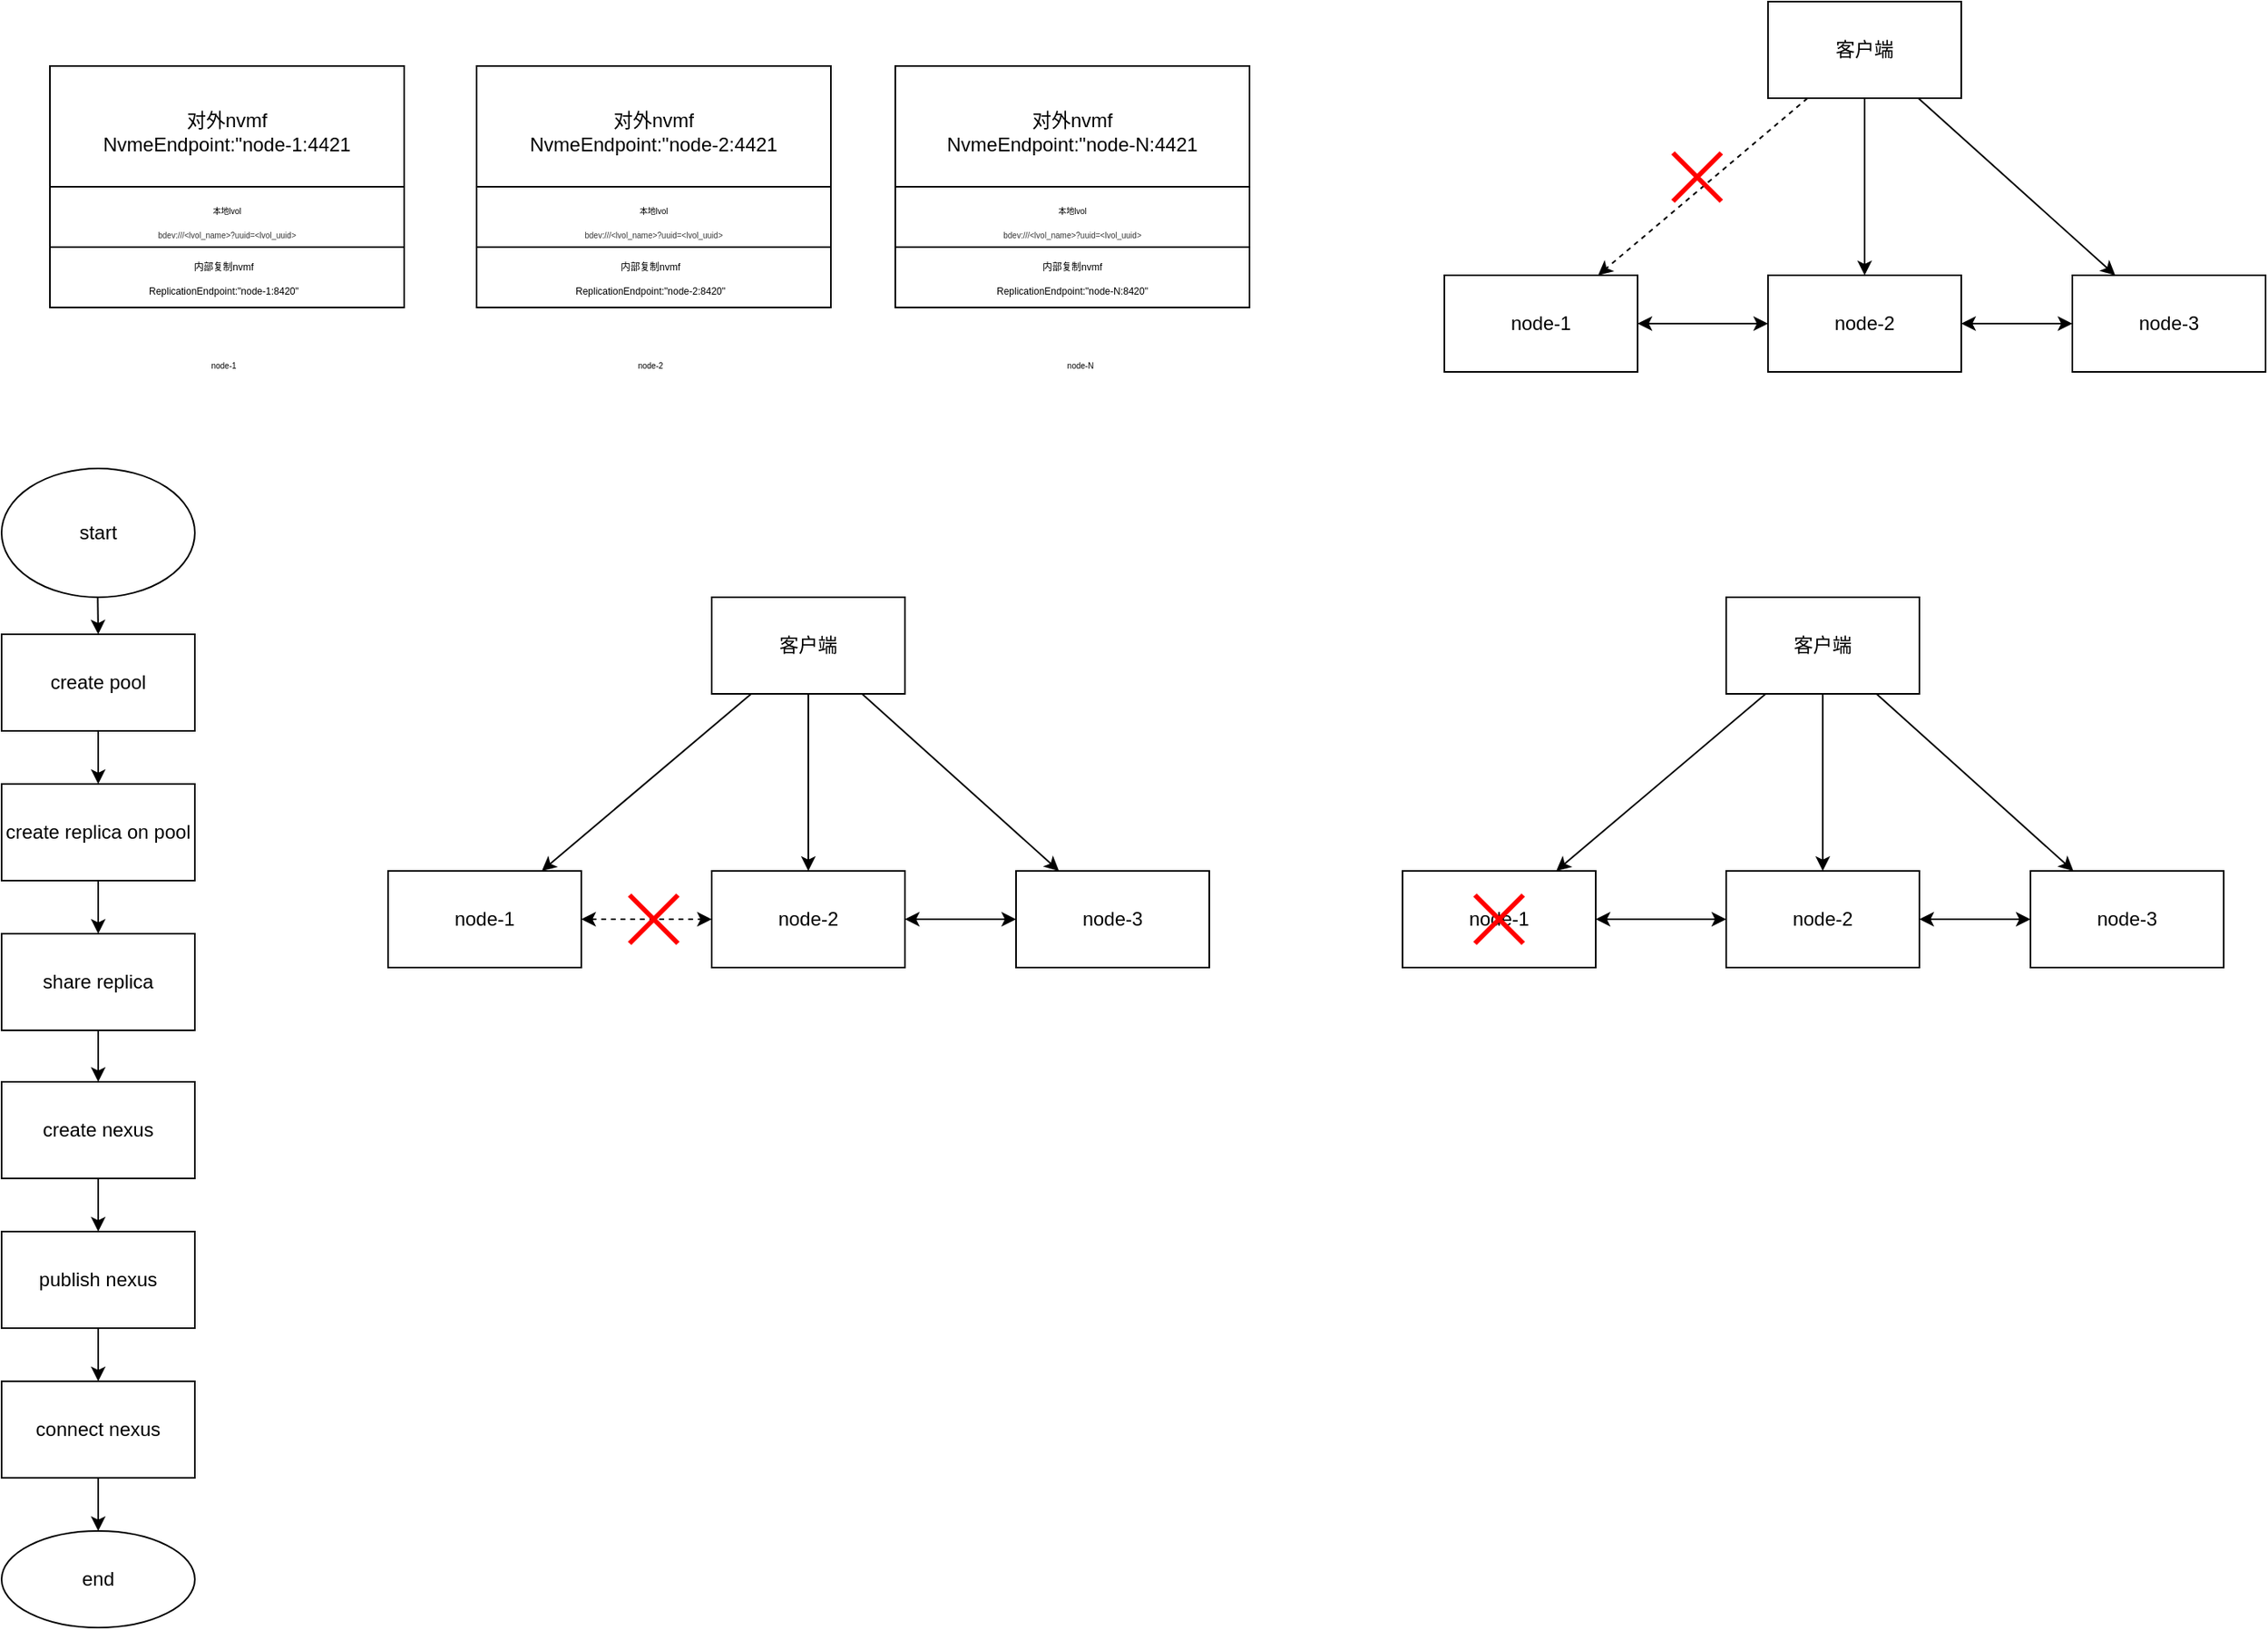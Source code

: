 <mxfile version="17.4.1" type="github">
  <diagram id="ZcXVYhi8jEZApE4LMf-Q" name="Page-1">
    <mxGraphModel dx="2062" dy="1108" grid="1" gridSize="10" guides="1" tooltips="1" connect="1" arrows="1" fold="1" page="1" pageScale="1" pageWidth="827" pageHeight="1169" math="0" shadow="0">
      <root>
        <mxCell id="0" />
        <mxCell id="1" parent="0" />
        <mxCell id="OA4Hp8N05hoUwHdPYNo9-9" value="" style="group" parent="1" vertex="1" connectable="0">
          <mxGeometry x="115" y="70" width="225" height="150" as="geometry" />
        </mxCell>
        <mxCell id="OA4Hp8N05hoUwHdPYNo9-2" value="" style="rounded=0;whiteSpace=wrap;html=1;" parent="OA4Hp8N05hoUwHdPYNo9-9" vertex="1">
          <mxGeometry x="5" width="220" height="150" as="geometry" />
        </mxCell>
        <mxCell id="OA4Hp8N05hoUwHdPYNo9-3" value="对外nvmf&lt;br&gt;NvmeEndpoint:&quot;node-1:4421" style="text;html=1;strokeColor=none;fillColor=none;align=center;verticalAlign=middle;whiteSpace=wrap;rounded=0;" parent="OA4Hp8N05hoUwHdPYNo9-9" vertex="1">
          <mxGeometry x="35" y="26" width="160" height="30" as="geometry" />
        </mxCell>
        <mxCell id="OA4Hp8N05hoUwHdPYNo9-4" value="&lt;font style=&quot;font-size: 6px&quot;&gt;内部复制nvmf&lt;br&gt;ReplicationEndpoint:&quot;node-1:8420&quot;&lt;/font&gt;" style="text;html=1;strokeColor=none;fillColor=none;align=center;verticalAlign=middle;whiteSpace=wrap;rounded=0;strokeWidth=0;" parent="OA4Hp8N05hoUwHdPYNo9-9" vertex="1">
          <mxGeometry x="13" y="110" width="200" height="40" as="geometry" />
        </mxCell>
        <mxCell id="OA4Hp8N05hoUwHdPYNo9-5" value="" style="endArrow=none;html=1;rounded=0;exitX=0;exitY=0.5;exitDx=0;exitDy=0;entryX=1;entryY=0.5;entryDx=0;entryDy=0;" parent="OA4Hp8N05hoUwHdPYNo9-9" source="OA4Hp8N05hoUwHdPYNo9-2" target="OA4Hp8N05hoUwHdPYNo9-2" edge="1">
          <mxGeometry width="50" height="50" relative="1" as="geometry">
            <mxPoint x="55" y="100" as="sourcePoint" />
            <mxPoint x="105" y="50" as="targetPoint" />
          </mxGeometry>
        </mxCell>
        <mxCell id="OA4Hp8N05hoUwHdPYNo9-6" value="" style="endArrow=none;html=1;rounded=0;exitX=0;exitY=0.75;exitDx=0;exitDy=0;entryX=1;entryY=0.75;entryDx=0;entryDy=0;" parent="OA4Hp8N05hoUwHdPYNo9-9" source="OA4Hp8N05hoUwHdPYNo9-2" target="OA4Hp8N05hoUwHdPYNo9-2" edge="1">
          <mxGeometry width="50" height="50" relative="1" as="geometry">
            <mxPoint x="15" y="62.5" as="sourcePoint" />
            <mxPoint x="85" y="80" as="targetPoint" />
          </mxGeometry>
        </mxCell>
        <mxCell id="OA4Hp8N05hoUwHdPYNo9-8" value="&lt;font style=&quot;font-size: 5px&quot;&gt;本地lvol&lt;br&gt;&lt;span style=&quot;color: rgb(51 , 51 , 51)&quot;&gt;bdev:///&amp;lt;lvol_name&amp;gt;?uuid=&amp;lt;lvol_uuid&amp;gt;&lt;/span&gt;&lt;/font&gt;&lt;span style=&quot;font-size: 6px&quot;&gt;&lt;br&gt;&lt;/span&gt;" style="text;html=1;strokeColor=none;fillColor=none;align=center;verticalAlign=middle;whiteSpace=wrap;rounded=0;strokeWidth=0;" parent="OA4Hp8N05hoUwHdPYNo9-9" vertex="1">
          <mxGeometry x="5" y="80" width="220" height="30" as="geometry" />
        </mxCell>
        <mxCell id="OA4Hp8N05hoUwHdPYNo9-10" value="" style="group" parent="1" vertex="1" connectable="0">
          <mxGeometry x="380" y="70" width="225" height="150" as="geometry" />
        </mxCell>
        <mxCell id="OA4Hp8N05hoUwHdPYNo9-11" value="" style="rounded=0;whiteSpace=wrap;html=1;" parent="OA4Hp8N05hoUwHdPYNo9-10" vertex="1">
          <mxGeometry x="5" width="220" height="150" as="geometry" />
        </mxCell>
        <mxCell id="OA4Hp8N05hoUwHdPYNo9-12" value="对外nvmf&lt;br&gt;NvmeEndpoint:&quot;node-2:4421" style="text;html=1;strokeColor=none;fillColor=none;align=center;verticalAlign=middle;whiteSpace=wrap;rounded=0;" parent="OA4Hp8N05hoUwHdPYNo9-10" vertex="1">
          <mxGeometry x="35" y="26" width="160" height="30" as="geometry" />
        </mxCell>
        <mxCell id="OA4Hp8N05hoUwHdPYNo9-13" value="&lt;font style=&quot;font-size: 6px&quot;&gt;内部复制nvmf&lt;br&gt;ReplicationEndpoint:&quot;node-2:8420&quot;&lt;/font&gt;" style="text;html=1;strokeColor=none;fillColor=none;align=center;verticalAlign=middle;whiteSpace=wrap;rounded=0;strokeWidth=0;" parent="OA4Hp8N05hoUwHdPYNo9-10" vertex="1">
          <mxGeometry x="13" y="110" width="200" height="40" as="geometry" />
        </mxCell>
        <mxCell id="OA4Hp8N05hoUwHdPYNo9-14" value="" style="endArrow=none;html=1;rounded=0;exitX=0;exitY=0.5;exitDx=0;exitDy=0;entryX=1;entryY=0.5;entryDx=0;entryDy=0;" parent="OA4Hp8N05hoUwHdPYNo9-10" source="OA4Hp8N05hoUwHdPYNo9-11" target="OA4Hp8N05hoUwHdPYNo9-11" edge="1">
          <mxGeometry width="50" height="50" relative="1" as="geometry">
            <mxPoint x="55" y="100" as="sourcePoint" />
            <mxPoint x="105" y="50" as="targetPoint" />
          </mxGeometry>
        </mxCell>
        <mxCell id="OA4Hp8N05hoUwHdPYNo9-15" value="" style="endArrow=none;html=1;rounded=0;exitX=0;exitY=0.75;exitDx=0;exitDy=0;entryX=1;entryY=0.75;entryDx=0;entryDy=0;" parent="OA4Hp8N05hoUwHdPYNo9-10" source="OA4Hp8N05hoUwHdPYNo9-11" target="OA4Hp8N05hoUwHdPYNo9-11" edge="1">
          <mxGeometry width="50" height="50" relative="1" as="geometry">
            <mxPoint x="15" y="62.5" as="sourcePoint" />
            <mxPoint x="85" y="80" as="targetPoint" />
          </mxGeometry>
        </mxCell>
        <mxCell id="OA4Hp8N05hoUwHdPYNo9-16" value="&lt;font style=&quot;font-size: 5px&quot;&gt;本地lvol&lt;br&gt;&lt;span style=&quot;color: rgb(51 , 51 , 51)&quot;&gt;bdev:///&amp;lt;lvol_name&amp;gt;?uuid=&amp;lt;lvol_uuid&amp;gt;&lt;/span&gt;&lt;/font&gt;&lt;span style=&quot;font-size: 6px&quot;&gt;&lt;br&gt;&lt;/span&gt;" style="text;html=1;strokeColor=none;fillColor=none;align=center;verticalAlign=middle;whiteSpace=wrap;rounded=0;strokeWidth=0;" parent="OA4Hp8N05hoUwHdPYNo9-10" vertex="1">
          <mxGeometry x="5" y="80" width="220" height="30" as="geometry" />
        </mxCell>
        <mxCell id="OA4Hp8N05hoUwHdPYNo9-17" value="" style="group" parent="1" vertex="1" connectable="0">
          <mxGeometry x="640" y="70" width="225" height="150" as="geometry" />
        </mxCell>
        <mxCell id="OA4Hp8N05hoUwHdPYNo9-18" value="" style="rounded=0;whiteSpace=wrap;html=1;" parent="OA4Hp8N05hoUwHdPYNo9-17" vertex="1">
          <mxGeometry x="5" width="220" height="150" as="geometry" />
        </mxCell>
        <mxCell id="OA4Hp8N05hoUwHdPYNo9-19" value="对外nvmf&lt;br&gt;NvmeEndpoint:&quot;node-N:4421" style="text;html=1;strokeColor=none;fillColor=none;align=center;verticalAlign=middle;whiteSpace=wrap;rounded=0;" parent="OA4Hp8N05hoUwHdPYNo9-17" vertex="1">
          <mxGeometry x="35" y="26" width="160" height="30" as="geometry" />
        </mxCell>
        <mxCell id="OA4Hp8N05hoUwHdPYNo9-20" value="&lt;font style=&quot;font-size: 6px&quot;&gt;内部复制nvmf&lt;br&gt;ReplicationEndpoint:&quot;node-N:8420&quot;&lt;/font&gt;" style="text;html=1;strokeColor=none;fillColor=none;align=center;verticalAlign=middle;whiteSpace=wrap;rounded=0;strokeWidth=0;" parent="OA4Hp8N05hoUwHdPYNo9-17" vertex="1">
          <mxGeometry x="15" y="110" width="200" height="40" as="geometry" />
        </mxCell>
        <mxCell id="OA4Hp8N05hoUwHdPYNo9-21" value="" style="endArrow=none;html=1;rounded=0;exitX=0;exitY=0.5;exitDx=0;exitDy=0;entryX=1;entryY=0.5;entryDx=0;entryDy=0;" parent="OA4Hp8N05hoUwHdPYNo9-17" source="OA4Hp8N05hoUwHdPYNo9-18" target="OA4Hp8N05hoUwHdPYNo9-18" edge="1">
          <mxGeometry width="50" height="50" relative="1" as="geometry">
            <mxPoint x="55" y="100" as="sourcePoint" />
            <mxPoint x="105" y="50" as="targetPoint" />
          </mxGeometry>
        </mxCell>
        <mxCell id="OA4Hp8N05hoUwHdPYNo9-22" value="" style="endArrow=none;html=1;rounded=0;exitX=0;exitY=0.75;exitDx=0;exitDy=0;entryX=1;entryY=0.75;entryDx=0;entryDy=0;" parent="OA4Hp8N05hoUwHdPYNo9-17" source="OA4Hp8N05hoUwHdPYNo9-18" target="OA4Hp8N05hoUwHdPYNo9-18" edge="1">
          <mxGeometry width="50" height="50" relative="1" as="geometry">
            <mxPoint x="15" y="62.5" as="sourcePoint" />
            <mxPoint x="85" y="80" as="targetPoint" />
          </mxGeometry>
        </mxCell>
        <mxCell id="OA4Hp8N05hoUwHdPYNo9-23" value="&lt;font style=&quot;font-size: 5px&quot;&gt;本地lvol&lt;br&gt;&lt;span style=&quot;color: rgb(51 , 51 , 51)&quot;&gt;bdev:///&amp;lt;lvol_name&amp;gt;?uuid=&amp;lt;lvol_uuid&amp;gt;&lt;/span&gt;&lt;/font&gt;&lt;span style=&quot;font-size: 6px&quot;&gt;&lt;br&gt;&lt;/span&gt;" style="text;html=1;strokeColor=none;fillColor=none;align=center;verticalAlign=middle;whiteSpace=wrap;rounded=0;strokeWidth=0;" parent="OA4Hp8N05hoUwHdPYNo9-17" vertex="1">
          <mxGeometry x="5" y="80" width="220" height="30" as="geometry" />
        </mxCell>
        <mxCell id="OA4Hp8N05hoUwHdPYNo9-24" value="node-1" style="text;html=1;strokeColor=none;fillColor=none;align=center;verticalAlign=middle;whiteSpace=wrap;rounded=0;fontSize=5;" parent="1" vertex="1">
          <mxGeometry x="198" y="240" width="60" height="30" as="geometry" />
        </mxCell>
        <mxCell id="OA4Hp8N05hoUwHdPYNo9-25" value="node-2" style="text;html=1;strokeColor=none;fillColor=none;align=center;verticalAlign=middle;whiteSpace=wrap;rounded=0;fontSize=5;" parent="1" vertex="1">
          <mxGeometry x="462.5" y="240" width="60" height="30" as="geometry" />
        </mxCell>
        <mxCell id="OA4Hp8N05hoUwHdPYNo9-26" value="node-N" style="text;html=1;strokeColor=none;fillColor=none;align=center;verticalAlign=middle;whiteSpace=wrap;rounded=0;fontSize=5;" parent="1" vertex="1">
          <mxGeometry x="730" y="240" width="60" height="30" as="geometry" />
        </mxCell>
        <mxCell id="tmL5VtSiSNj98XbMmmCX-18" value="" style="edgeStyle=none;rounded=0;orthogonalLoop=1;jettySize=auto;html=1;" edge="1" parent="1" source="tmL5VtSiSNj98XbMmmCX-16" target="tmL5VtSiSNj98XbMmmCX-17">
          <mxGeometry relative="1" as="geometry" />
        </mxCell>
        <mxCell id="tmL5VtSiSNj98XbMmmCX-16" value="start" style="ellipse;whiteSpace=wrap;html=1;strokeColor=#000000;flipH=1;" vertex="1" parent="1">
          <mxGeometry x="90" y="320" width="120" height="80" as="geometry" />
        </mxCell>
        <mxCell id="tmL5VtSiSNj98XbMmmCX-20" value="" style="edgeStyle=none;rounded=0;orthogonalLoop=1;jettySize=auto;html=1;" edge="1" parent="1" source="tmL5VtSiSNj98XbMmmCX-17" target="tmL5VtSiSNj98XbMmmCX-19">
          <mxGeometry relative="1" as="geometry" />
        </mxCell>
        <mxCell id="tmL5VtSiSNj98XbMmmCX-17" value="create pool" style="whiteSpace=wrap;html=1;strokeColor=#000000;flipH=1;" vertex="1" parent="1">
          <mxGeometry x="90" y="423" width="120" height="60" as="geometry" />
        </mxCell>
        <mxCell id="tmL5VtSiSNj98XbMmmCX-22" value="" style="edgeStyle=none;rounded=0;orthogonalLoop=1;jettySize=auto;html=1;" edge="1" parent="1" source="tmL5VtSiSNj98XbMmmCX-19" target="tmL5VtSiSNj98XbMmmCX-21">
          <mxGeometry relative="1" as="geometry" />
        </mxCell>
        <mxCell id="tmL5VtSiSNj98XbMmmCX-19" value="create replica on pool" style="whiteSpace=wrap;html=1;strokeColor=#000000;flipH=1;" vertex="1" parent="1">
          <mxGeometry x="90" y="516" width="120" height="60" as="geometry" />
        </mxCell>
        <mxCell id="tmL5VtSiSNj98XbMmmCX-24" value="" style="edgeStyle=none;rounded=0;orthogonalLoop=1;jettySize=auto;html=1;" edge="1" parent="1" source="tmL5VtSiSNj98XbMmmCX-21" target="tmL5VtSiSNj98XbMmmCX-23">
          <mxGeometry relative="1" as="geometry" />
        </mxCell>
        <mxCell id="tmL5VtSiSNj98XbMmmCX-21" value="share replica" style="whiteSpace=wrap;html=1;strokeColor=#000000;flipH=1;" vertex="1" parent="1">
          <mxGeometry x="90" y="609" width="120" height="60" as="geometry" />
        </mxCell>
        <mxCell id="tmL5VtSiSNj98XbMmmCX-26" value="" style="edgeStyle=none;rounded=0;orthogonalLoop=1;jettySize=auto;html=1;" edge="1" parent="1" source="tmL5VtSiSNj98XbMmmCX-23" target="tmL5VtSiSNj98XbMmmCX-25">
          <mxGeometry relative="1" as="geometry" />
        </mxCell>
        <mxCell id="tmL5VtSiSNj98XbMmmCX-23" value="create nexus" style="whiteSpace=wrap;html=1;strokeColor=#000000;flipH=1;" vertex="1" parent="1">
          <mxGeometry x="90" y="701" width="120" height="60" as="geometry" />
        </mxCell>
        <mxCell id="tmL5VtSiSNj98XbMmmCX-28" value="" style="edgeStyle=none;rounded=0;orthogonalLoop=1;jettySize=auto;html=1;" edge="1" parent="1" source="tmL5VtSiSNj98XbMmmCX-25" target="tmL5VtSiSNj98XbMmmCX-27">
          <mxGeometry relative="1" as="geometry" />
        </mxCell>
        <mxCell id="tmL5VtSiSNj98XbMmmCX-25" value="publish nexus" style="whiteSpace=wrap;html=1;strokeColor=#000000;" vertex="1" parent="1">
          <mxGeometry x="90" y="794" width="120" height="60" as="geometry" />
        </mxCell>
        <mxCell id="tmL5VtSiSNj98XbMmmCX-30" value="" style="edgeStyle=none;rounded=0;orthogonalLoop=1;jettySize=auto;html=1;" edge="1" parent="1" source="tmL5VtSiSNj98XbMmmCX-27" target="tmL5VtSiSNj98XbMmmCX-29">
          <mxGeometry relative="1" as="geometry" />
        </mxCell>
        <mxCell id="tmL5VtSiSNj98XbMmmCX-27" value="connect nexus" style="whiteSpace=wrap;html=1;strokeColor=#000000;" vertex="1" parent="1">
          <mxGeometry x="90" y="887" width="120" height="60" as="geometry" />
        </mxCell>
        <mxCell id="tmL5VtSiSNj98XbMmmCX-29" value="end" style="ellipse;whiteSpace=wrap;html=1;strokeColor=#000000;" vertex="1" parent="1">
          <mxGeometry x="90" y="980" width="120" height="60" as="geometry" />
        </mxCell>
        <mxCell id="tmL5VtSiSNj98XbMmmCX-31" value="" style="group" vertex="1" connectable="0" parent="1">
          <mxGeometry x="986" y="30" width="510" height="230" as="geometry" />
        </mxCell>
        <mxCell id="tmL5VtSiSNj98XbMmmCX-1" value="客户端" style="rounded=0;whiteSpace=wrap;html=1;" vertex="1" parent="tmL5VtSiSNj98XbMmmCX-31">
          <mxGeometry x="201" width="120" height="60" as="geometry" />
        </mxCell>
        <mxCell id="tmL5VtSiSNj98XbMmmCX-2" value="node-2" style="rounded=0;whiteSpace=wrap;html=1;" vertex="1" parent="tmL5VtSiSNj98XbMmmCX-31">
          <mxGeometry x="201" y="170" width="120" height="60" as="geometry" />
        </mxCell>
        <mxCell id="tmL5VtSiSNj98XbMmmCX-3" value="" style="edgeStyle=orthogonalEdgeStyle;rounded=0;orthogonalLoop=1;jettySize=auto;html=1;" edge="1" parent="tmL5VtSiSNj98XbMmmCX-31" source="tmL5VtSiSNj98XbMmmCX-1" target="tmL5VtSiSNj98XbMmmCX-2">
          <mxGeometry relative="1" as="geometry" />
        </mxCell>
        <mxCell id="tmL5VtSiSNj98XbMmmCX-4" value="node-1" style="whiteSpace=wrap;html=1;rounded=0;" vertex="1" parent="tmL5VtSiSNj98XbMmmCX-31">
          <mxGeometry y="170" width="120" height="60" as="geometry" />
        </mxCell>
        <mxCell id="tmL5VtSiSNj98XbMmmCX-5" value="" style="rounded=0;orthogonalLoop=1;jettySize=auto;html=1;dashed=1;" edge="1" parent="tmL5VtSiSNj98XbMmmCX-31" source="tmL5VtSiSNj98XbMmmCX-1" target="tmL5VtSiSNj98XbMmmCX-4">
          <mxGeometry relative="1" as="geometry" />
        </mxCell>
        <mxCell id="tmL5VtSiSNj98XbMmmCX-6" value="node-3" style="rounded=0;whiteSpace=wrap;html=1;" vertex="1" parent="tmL5VtSiSNj98XbMmmCX-31">
          <mxGeometry x="390" y="170" width="120" height="60" as="geometry" />
        </mxCell>
        <mxCell id="tmL5VtSiSNj98XbMmmCX-10" value="" style="endArrow=classic;startArrow=classic;html=1;rounded=0;entryX=0;entryY=0.5;entryDx=0;entryDy=0;exitX=1;exitY=0.5;exitDx=0;exitDy=0;" edge="1" parent="tmL5VtSiSNj98XbMmmCX-31" source="tmL5VtSiSNj98XbMmmCX-4" target="tmL5VtSiSNj98XbMmmCX-2">
          <mxGeometry width="50" height="50" relative="1" as="geometry">
            <mxPoint x="100" y="330" as="sourcePoint" />
            <mxPoint x="150" y="280" as="targetPoint" />
          </mxGeometry>
        </mxCell>
        <mxCell id="tmL5VtSiSNj98XbMmmCX-7" value="" style="rounded=0;orthogonalLoop=1;jettySize=auto;html=1;" edge="1" parent="tmL5VtSiSNj98XbMmmCX-31" source="tmL5VtSiSNj98XbMmmCX-1" target="tmL5VtSiSNj98XbMmmCX-6">
          <mxGeometry relative="1" as="geometry" />
        </mxCell>
        <mxCell id="tmL5VtSiSNj98XbMmmCX-11" value="" style="endArrow=classic;startArrow=classic;html=1;rounded=0;entryX=0;entryY=0.5;entryDx=0;entryDy=0;exitX=1;exitY=0.5;exitDx=0;exitDy=0;" edge="1" parent="tmL5VtSiSNj98XbMmmCX-31" source="tmL5VtSiSNj98XbMmmCX-2" target="tmL5VtSiSNj98XbMmmCX-6">
          <mxGeometry width="50" height="50" relative="1" as="geometry">
            <mxPoint x="410" y="380" as="sourcePoint" />
            <mxPoint x="460" y="330" as="targetPoint" />
          </mxGeometry>
        </mxCell>
        <mxCell id="tmL5VtSiSNj98XbMmmCX-13" value="" style="shape=umlDestroy;whiteSpace=wrap;html=1;strokeWidth=3;strokeColor=#FF0000;" vertex="1" parent="tmL5VtSiSNj98XbMmmCX-31">
          <mxGeometry x="142" y="94" width="30" height="30" as="geometry" />
        </mxCell>
        <mxCell id="tmL5VtSiSNj98XbMmmCX-32" value="" style="group" vertex="1" connectable="0" parent="1">
          <mxGeometry x="330" y="400" width="510" height="230" as="geometry" />
        </mxCell>
        <mxCell id="tmL5VtSiSNj98XbMmmCX-33" value="客户端" style="rounded=0;whiteSpace=wrap;html=1;" vertex="1" parent="tmL5VtSiSNj98XbMmmCX-32">
          <mxGeometry x="201" width="120" height="60" as="geometry" />
        </mxCell>
        <mxCell id="tmL5VtSiSNj98XbMmmCX-34" value="node-2" style="rounded=0;whiteSpace=wrap;html=1;" vertex="1" parent="tmL5VtSiSNj98XbMmmCX-32">
          <mxGeometry x="201" y="170" width="120" height="60" as="geometry" />
        </mxCell>
        <mxCell id="tmL5VtSiSNj98XbMmmCX-35" value="" style="edgeStyle=orthogonalEdgeStyle;rounded=0;orthogonalLoop=1;jettySize=auto;html=1;" edge="1" parent="tmL5VtSiSNj98XbMmmCX-32" source="tmL5VtSiSNj98XbMmmCX-33" target="tmL5VtSiSNj98XbMmmCX-34">
          <mxGeometry relative="1" as="geometry" />
        </mxCell>
        <mxCell id="tmL5VtSiSNj98XbMmmCX-36" value="node-1" style="whiteSpace=wrap;html=1;rounded=0;" vertex="1" parent="tmL5VtSiSNj98XbMmmCX-32">
          <mxGeometry y="170" width="120" height="60" as="geometry" />
        </mxCell>
        <mxCell id="tmL5VtSiSNj98XbMmmCX-37" value="" style="rounded=0;orthogonalLoop=1;jettySize=auto;html=1;" edge="1" parent="tmL5VtSiSNj98XbMmmCX-32" source="tmL5VtSiSNj98XbMmmCX-33" target="tmL5VtSiSNj98XbMmmCX-36">
          <mxGeometry relative="1" as="geometry" />
        </mxCell>
        <mxCell id="tmL5VtSiSNj98XbMmmCX-38" value="node-3" style="rounded=0;whiteSpace=wrap;html=1;" vertex="1" parent="tmL5VtSiSNj98XbMmmCX-32">
          <mxGeometry x="390" y="170" width="120" height="60" as="geometry" />
        </mxCell>
        <mxCell id="tmL5VtSiSNj98XbMmmCX-39" value="" style="endArrow=classic;startArrow=classic;html=1;rounded=0;entryX=0;entryY=0.5;entryDx=0;entryDy=0;exitX=1;exitY=0.5;exitDx=0;exitDy=0;dashed=1;" edge="1" parent="tmL5VtSiSNj98XbMmmCX-32" source="tmL5VtSiSNj98XbMmmCX-36" target="tmL5VtSiSNj98XbMmmCX-34">
          <mxGeometry width="50" height="50" relative="1" as="geometry">
            <mxPoint x="100" y="330" as="sourcePoint" />
            <mxPoint x="150" y="280" as="targetPoint" />
          </mxGeometry>
        </mxCell>
        <mxCell id="tmL5VtSiSNj98XbMmmCX-40" value="" style="rounded=0;orthogonalLoop=1;jettySize=auto;html=1;" edge="1" parent="tmL5VtSiSNj98XbMmmCX-32" source="tmL5VtSiSNj98XbMmmCX-33" target="tmL5VtSiSNj98XbMmmCX-38">
          <mxGeometry relative="1" as="geometry" />
        </mxCell>
        <mxCell id="tmL5VtSiSNj98XbMmmCX-41" value="" style="endArrow=classic;startArrow=classic;html=1;rounded=0;entryX=0;entryY=0.5;entryDx=0;entryDy=0;exitX=1;exitY=0.5;exitDx=0;exitDy=0;" edge="1" parent="tmL5VtSiSNj98XbMmmCX-32" source="tmL5VtSiSNj98XbMmmCX-34" target="tmL5VtSiSNj98XbMmmCX-38">
          <mxGeometry width="50" height="50" relative="1" as="geometry">
            <mxPoint x="410" y="380" as="sourcePoint" />
            <mxPoint x="460" y="330" as="targetPoint" />
          </mxGeometry>
        </mxCell>
        <mxCell id="tmL5VtSiSNj98XbMmmCX-42" value="" style="shape=umlDestroy;whiteSpace=wrap;html=1;strokeWidth=3;strokeColor=#FF0000;" vertex="1" parent="tmL5VtSiSNj98XbMmmCX-32">
          <mxGeometry x="150" y="185" width="30" height="30" as="geometry" />
        </mxCell>
        <mxCell id="tmL5VtSiSNj98XbMmmCX-43" value="" style="group" vertex="1" connectable="0" parent="1">
          <mxGeometry x="960" y="400" width="510" height="230" as="geometry" />
        </mxCell>
        <mxCell id="tmL5VtSiSNj98XbMmmCX-44" value="客户端" style="rounded=0;whiteSpace=wrap;html=1;" vertex="1" parent="tmL5VtSiSNj98XbMmmCX-43">
          <mxGeometry x="201" width="120" height="60" as="geometry" />
        </mxCell>
        <mxCell id="tmL5VtSiSNj98XbMmmCX-45" value="node-2" style="rounded=0;whiteSpace=wrap;html=1;" vertex="1" parent="tmL5VtSiSNj98XbMmmCX-43">
          <mxGeometry x="201" y="170" width="120" height="60" as="geometry" />
        </mxCell>
        <mxCell id="tmL5VtSiSNj98XbMmmCX-46" value="" style="edgeStyle=orthogonalEdgeStyle;rounded=0;orthogonalLoop=1;jettySize=auto;html=1;" edge="1" parent="tmL5VtSiSNj98XbMmmCX-43" source="tmL5VtSiSNj98XbMmmCX-44" target="tmL5VtSiSNj98XbMmmCX-45">
          <mxGeometry relative="1" as="geometry" />
        </mxCell>
        <mxCell id="tmL5VtSiSNj98XbMmmCX-47" value="node-1" style="whiteSpace=wrap;html=1;rounded=0;" vertex="1" parent="tmL5VtSiSNj98XbMmmCX-43">
          <mxGeometry y="170" width="120" height="60" as="geometry" />
        </mxCell>
        <mxCell id="tmL5VtSiSNj98XbMmmCX-48" value="" style="rounded=0;orthogonalLoop=1;jettySize=auto;html=1;" edge="1" parent="tmL5VtSiSNj98XbMmmCX-43" source="tmL5VtSiSNj98XbMmmCX-44" target="tmL5VtSiSNj98XbMmmCX-47">
          <mxGeometry relative="1" as="geometry" />
        </mxCell>
        <mxCell id="tmL5VtSiSNj98XbMmmCX-49" value="node-3" style="rounded=0;whiteSpace=wrap;html=1;" vertex="1" parent="tmL5VtSiSNj98XbMmmCX-43">
          <mxGeometry x="390" y="170" width="120" height="60" as="geometry" />
        </mxCell>
        <mxCell id="tmL5VtSiSNj98XbMmmCX-50" value="" style="endArrow=classic;startArrow=classic;html=1;rounded=0;entryX=0;entryY=0.5;entryDx=0;entryDy=0;exitX=1;exitY=0.5;exitDx=0;exitDy=0;" edge="1" parent="tmL5VtSiSNj98XbMmmCX-43" source="tmL5VtSiSNj98XbMmmCX-47" target="tmL5VtSiSNj98XbMmmCX-45">
          <mxGeometry width="50" height="50" relative="1" as="geometry">
            <mxPoint x="100" y="330" as="sourcePoint" />
            <mxPoint x="150" y="280" as="targetPoint" />
          </mxGeometry>
        </mxCell>
        <mxCell id="tmL5VtSiSNj98XbMmmCX-51" value="" style="rounded=0;orthogonalLoop=1;jettySize=auto;html=1;" edge="1" parent="tmL5VtSiSNj98XbMmmCX-43" source="tmL5VtSiSNj98XbMmmCX-44" target="tmL5VtSiSNj98XbMmmCX-49">
          <mxGeometry relative="1" as="geometry" />
        </mxCell>
        <mxCell id="tmL5VtSiSNj98XbMmmCX-52" value="" style="endArrow=classic;startArrow=classic;html=1;rounded=0;entryX=0;entryY=0.5;entryDx=0;entryDy=0;exitX=1;exitY=0.5;exitDx=0;exitDy=0;" edge="1" parent="tmL5VtSiSNj98XbMmmCX-43" source="tmL5VtSiSNj98XbMmmCX-45" target="tmL5VtSiSNj98XbMmmCX-49">
          <mxGeometry width="50" height="50" relative="1" as="geometry">
            <mxPoint x="410" y="380" as="sourcePoint" />
            <mxPoint x="460" y="330" as="targetPoint" />
          </mxGeometry>
        </mxCell>
        <mxCell id="tmL5VtSiSNj98XbMmmCX-53" value="" style="shape=umlDestroy;whiteSpace=wrap;html=1;strokeWidth=3;strokeColor=#FF0000;" vertex="1" parent="tmL5VtSiSNj98XbMmmCX-43">
          <mxGeometry x="45" y="185" width="30" height="30" as="geometry" />
        </mxCell>
      </root>
    </mxGraphModel>
  </diagram>
</mxfile>
